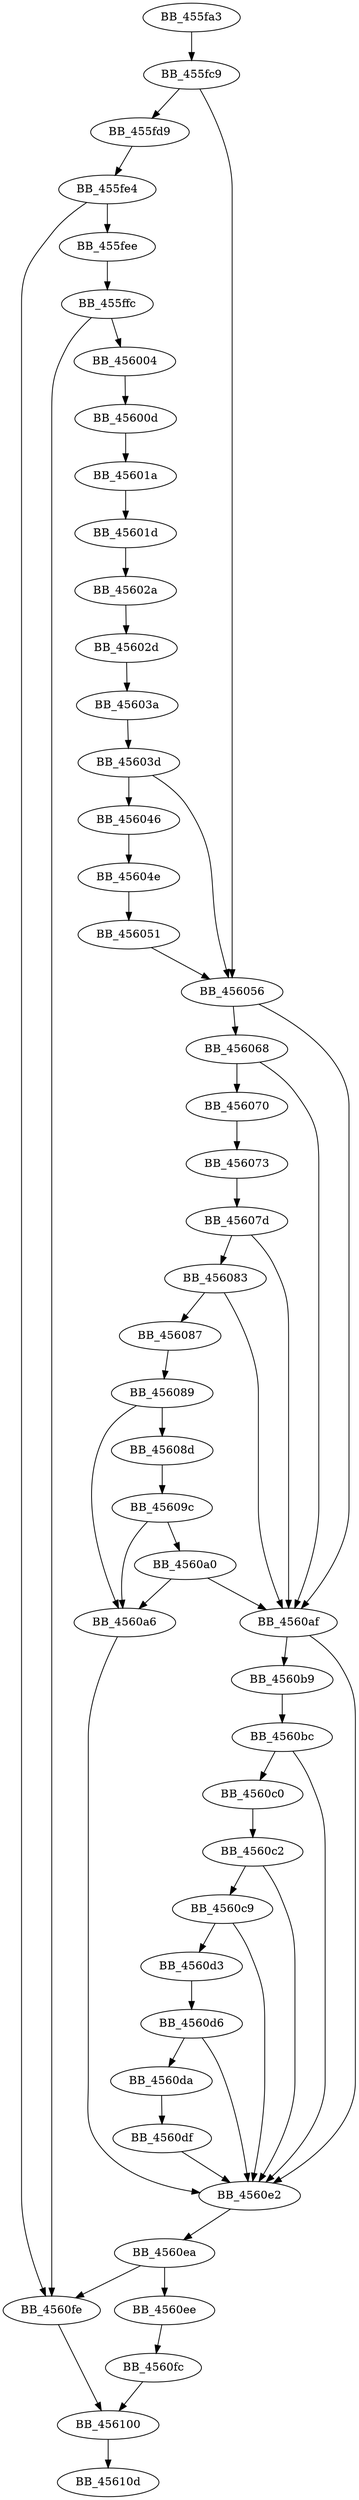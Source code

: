 DiGraph sub_455FA3{
BB_455fa3->BB_455fc9
BB_455fc9->BB_455fd9
BB_455fc9->BB_456056
BB_455fd9->BB_455fe4
BB_455fe4->BB_455fee
BB_455fe4->BB_4560fe
BB_455fee->BB_455ffc
BB_455ffc->BB_456004
BB_455ffc->BB_4560fe
BB_456004->BB_45600d
BB_45600d->BB_45601a
BB_45601a->BB_45601d
BB_45601d->BB_45602a
BB_45602a->BB_45602d
BB_45602d->BB_45603a
BB_45603a->BB_45603d
BB_45603d->BB_456046
BB_45603d->BB_456056
BB_456046->BB_45604e
BB_45604e->BB_456051
BB_456051->BB_456056
BB_456056->BB_456068
BB_456056->BB_4560af
BB_456068->BB_456070
BB_456068->BB_4560af
BB_456070->BB_456073
BB_456073->BB_45607d
BB_45607d->BB_456083
BB_45607d->BB_4560af
BB_456083->BB_456087
BB_456083->BB_4560af
BB_456087->BB_456089
BB_456089->BB_45608d
BB_456089->BB_4560a6
BB_45608d->BB_45609c
BB_45609c->BB_4560a0
BB_45609c->BB_4560a6
BB_4560a0->BB_4560a6
BB_4560a0->BB_4560af
BB_4560a6->BB_4560e2
BB_4560af->BB_4560b9
BB_4560af->BB_4560e2
BB_4560b9->BB_4560bc
BB_4560bc->BB_4560c0
BB_4560bc->BB_4560e2
BB_4560c0->BB_4560c2
BB_4560c2->BB_4560c9
BB_4560c2->BB_4560e2
BB_4560c9->BB_4560d3
BB_4560c9->BB_4560e2
BB_4560d3->BB_4560d6
BB_4560d6->BB_4560da
BB_4560d6->BB_4560e2
BB_4560da->BB_4560df
BB_4560df->BB_4560e2
BB_4560e2->BB_4560ea
BB_4560ea->BB_4560ee
BB_4560ea->BB_4560fe
BB_4560ee->BB_4560fc
BB_4560fc->BB_456100
BB_4560fe->BB_456100
BB_456100->BB_45610d
}
